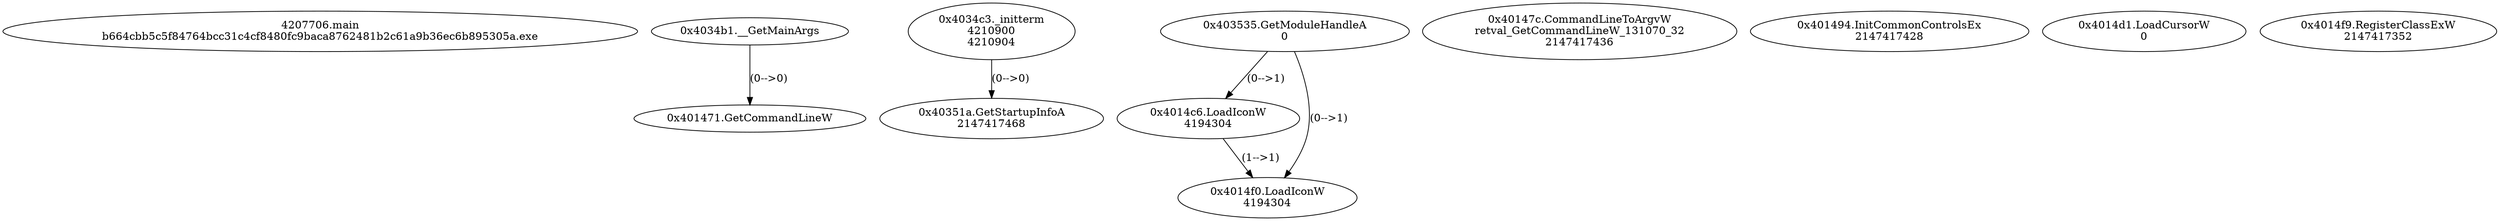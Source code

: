 // Global SCDG with merge call
digraph {
	0 [label="4207706.main
b664cbb5c5f84764bcc31c4cf8480fc9baca8762481b2c61a9b36ec6b895305a.exe"]
	1 [label="0x4034b1.__GetMainArgs
"]
	2 [label="0x4034c3._initterm
4210900
4210904"]
	3 [label="0x40351a.GetStartupInfoA
2147417468"]
	2 -> 3 [label="(0-->0)"]
	4 [label="0x403535.GetModuleHandleA
0"]
	5 [label="0x401471.GetCommandLineW
"]
	1 -> 5 [label="(0-->0)"]
	6 [label="0x40147c.CommandLineToArgvW
retval_GetCommandLineW_131070_32
2147417436"]
	7 [label="0x401494.InitCommonControlsEx
2147417428"]
	8 [label="0x4014c6.LoadIconW
4194304
"]
	4 -> 8 [label="(0-->1)"]
	9 [label="0x4014d1.LoadCursorW
0
"]
	10 [label="0x4014f0.LoadIconW
4194304
"]
	4 -> 10 [label="(0-->1)"]
	8 -> 10 [label="(1-->1)"]
	11 [label="0x4014f9.RegisterClassExW
2147417352"]
}
